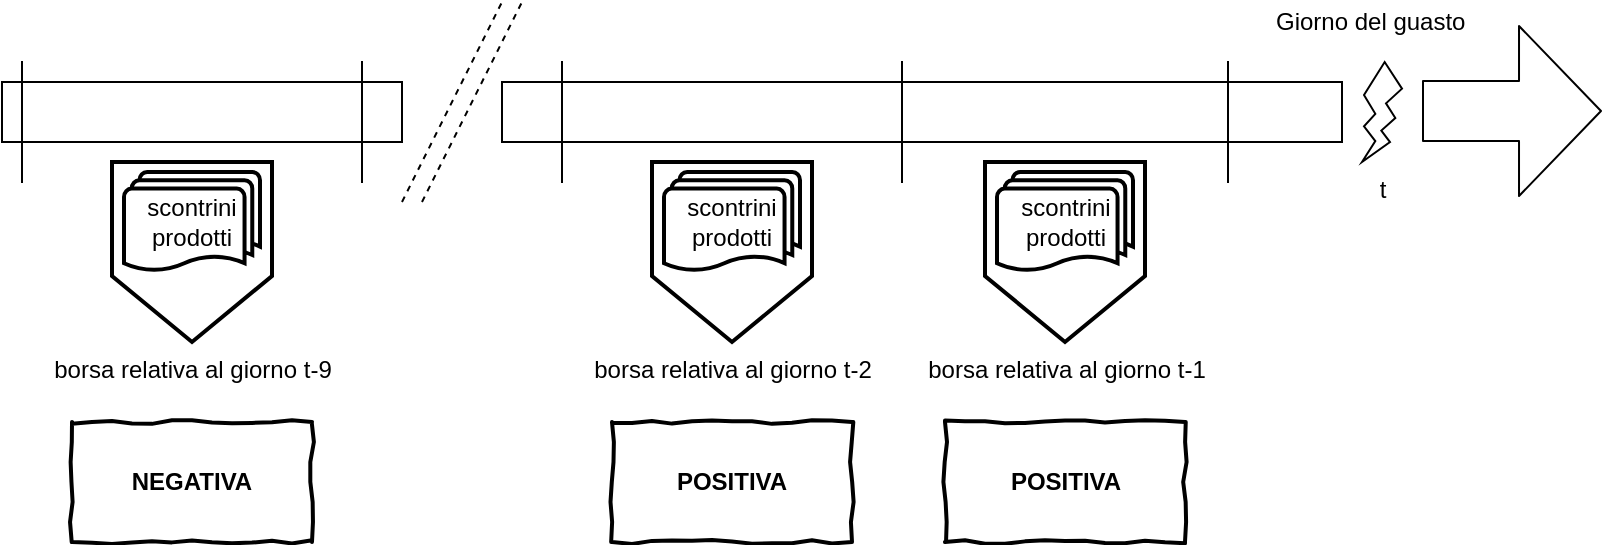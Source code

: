 <mxfile version="11.0.5" type="device"><diagram id="Ouzd-yxvF7QIW6V0_49L" name="Page-1"><mxGraphModel dx="1102" dy="452" grid="1" gridSize="10" guides="1" tooltips="1" connect="1" arrows="1" fold="1" page="1" pageScale="1" pageWidth="827" pageHeight="1169" math="0" shadow="0"><root><mxCell id="0"/><mxCell id="1" parent="0"/><mxCell id="WsS045CSUOaWV0_PEQGC-1" value="" style="shape=flexArrow;endArrow=classic;html=1;endWidth=54;endSize=13.33;width=30;" edge="1" parent="1"><mxGeometry width="50" height="50" relative="1" as="geometry"><mxPoint x="710" y="244.5" as="sourcePoint"/><mxPoint x="800" y="244.5" as="targetPoint"/><Array as="points"/></mxGeometry></mxCell><mxCell id="WsS045CSUOaWV0_PEQGC-2" value="t" style="verticalLabelPosition=bottom;verticalAlign=top;html=1;shape=mxgraph.basic.flash" vertex="1" parent="1"><mxGeometry x="680" y="220" width="20" height="50" as="geometry"/></mxCell><mxCell id="WsS045CSUOaWV0_PEQGC-4" value="" style="verticalLabelPosition=bottom;verticalAlign=top;html=1;shape=mxgraph.basic.rect;fillColor=#ffffff;fillColor2=none;strokeColor=#000000;strokeWidth=1;size=20;indent=5;" vertex="1" parent="1"><mxGeometry x="250" y="230" width="420" height="30" as="geometry"/></mxCell><mxCell id="WsS045CSUOaWV0_PEQGC-5" value="Giorno del guasto" style="text;html=1;resizable=0;points=[];autosize=1;align=left;verticalAlign=top;spacingTop=-4;" vertex="1" parent="1"><mxGeometry x="635" y="190" width="110" height="20" as="geometry"/></mxCell><mxCell id="WsS045CSUOaWV0_PEQGC-8" value="borsa relativa al giorno t-2" style="verticalLabelPosition=bottom;verticalAlign=top;html=1;strokeWidth=2;shape=offPageConnector;rounded=0;size=0.367;" vertex="1" parent="1"><mxGeometry x="325" y="270" width="80" height="90" as="geometry"/></mxCell><mxCell id="WsS045CSUOaWV0_PEQGC-6" value="scontrini prodotti" style="strokeWidth=2;html=1;shape=mxgraph.flowchart.multi-document;whiteSpace=wrap;" vertex="1" parent="1"><mxGeometry x="331" y="275" width="68" height="50" as="geometry"/></mxCell><mxCell id="WsS045CSUOaWV0_PEQGC-9" value="borsa relativa al giorno t-1" style="verticalLabelPosition=bottom;verticalAlign=top;html=1;strokeWidth=2;shape=offPageConnector;rounded=0;size=0.367;" vertex="1" parent="1"><mxGeometry x="491.5" y="270" width="80" height="90" as="geometry"/></mxCell><mxCell id="WsS045CSUOaWV0_PEQGC-10" value="scontrini prodotti" style="strokeWidth=2;html=1;shape=mxgraph.flowchart.multi-document;whiteSpace=wrap;" vertex="1" parent="1"><mxGeometry x="497.5" y="275" width="68" height="50" as="geometry"/></mxCell><mxCell id="WsS045CSUOaWV0_PEQGC-11" value="" style="shape=partialRectangle;whiteSpace=wrap;html=1;top=0;bottom=0;fillColor=none;" vertex="1" parent="1"><mxGeometry x="280" y="220" width="170" height="60" as="geometry"/></mxCell><mxCell id="WsS045CSUOaWV0_PEQGC-12" value="" style="shape=partialRectangle;whiteSpace=wrap;html=1;top=0;bottom=0;fillColor=none;" vertex="1" parent="1"><mxGeometry x="450" y="220" width="163" height="60" as="geometry"/></mxCell><mxCell id="WsS045CSUOaWV0_PEQGC-14" value="borsa relativa al giorno t-9" style="verticalLabelPosition=bottom;verticalAlign=top;html=1;strokeWidth=2;shape=offPageConnector;rounded=0;size=0.367;" vertex="1" parent="1"><mxGeometry x="55" y="270" width="80" height="90" as="geometry"/></mxCell><mxCell id="WsS045CSUOaWV0_PEQGC-15" value="scontrini prodotti" style="strokeWidth=2;html=1;shape=mxgraph.flowchart.multi-document;whiteSpace=wrap;" vertex="1" parent="1"><mxGeometry x="61" y="275" width="68" height="50" as="geometry"/></mxCell><mxCell id="WsS045CSUOaWV0_PEQGC-20" value="" style="verticalLabelPosition=bottom;verticalAlign=top;html=1;shape=mxgraph.basic.rect;fillColor=#ffffff;fillColor2=none;strokeColor=#000000;strokeWidth=1;size=20;indent=5;" vertex="1" parent="1"><mxGeometry y="230" width="200" height="30" as="geometry"/></mxCell><mxCell id="WsS045CSUOaWV0_PEQGC-18" value="" style="shape=partialRectangle;whiteSpace=wrap;html=1;top=0;bottom=0;fillColor=none;" vertex="1" parent="1"><mxGeometry x="10" y="220" width="170" height="60" as="geometry"/></mxCell><mxCell id="WsS045CSUOaWV0_PEQGC-27" value="" style="endArrow=none;dashed=1;html=1;" edge="1" parent="1"><mxGeometry width="50" height="50" relative="1" as="geometry"><mxPoint x="210" y="290" as="sourcePoint"/><mxPoint x="260" y="190" as="targetPoint"/><Array as="points"/></mxGeometry></mxCell><mxCell id="WsS045CSUOaWV0_PEQGC-29" value="" style="endArrow=none;dashed=1;html=1;" edge="1" parent="1"><mxGeometry width="50" height="50" relative="1" as="geometry"><mxPoint x="200" y="290" as="sourcePoint"/><mxPoint x="250" y="190" as="targetPoint"/><Array as="points"/></mxGeometry></mxCell><mxCell id="WsS045CSUOaWV0_PEQGC-31" value="&lt;font face=&quot;Helvetica&quot;&gt;NEGATIVA&lt;/font&gt;" style="html=1;whiteSpace=wrap;comic=1;strokeWidth=2;fontFamily=Comic Sans MS;fontStyle=1;" vertex="1" parent="1"><mxGeometry x="35" y="400" width="120" height="60" as="geometry"/></mxCell><mxCell id="WsS045CSUOaWV0_PEQGC-32" value="&lt;font face=&quot;Helvetica&quot;&gt;POSITIVA&lt;/font&gt;" style="html=1;whiteSpace=wrap;comic=1;strokeWidth=2;fontFamily=Comic Sans MS;fontStyle=1;" vertex="1" parent="1"><mxGeometry x="305" y="400" width="120" height="60" as="geometry"/></mxCell><mxCell id="WsS045CSUOaWV0_PEQGC-34" value="&lt;font face=&quot;Helvetica&quot;&gt;POSITIVA&lt;/font&gt;" style="html=1;whiteSpace=wrap;comic=1;strokeWidth=2;fontFamily=Comic Sans MS;fontStyle=1;" vertex="1" parent="1"><mxGeometry x="471.5" y="400" width="120" height="60" as="geometry"/></mxCell></root></mxGraphModel></diagram></mxfile>